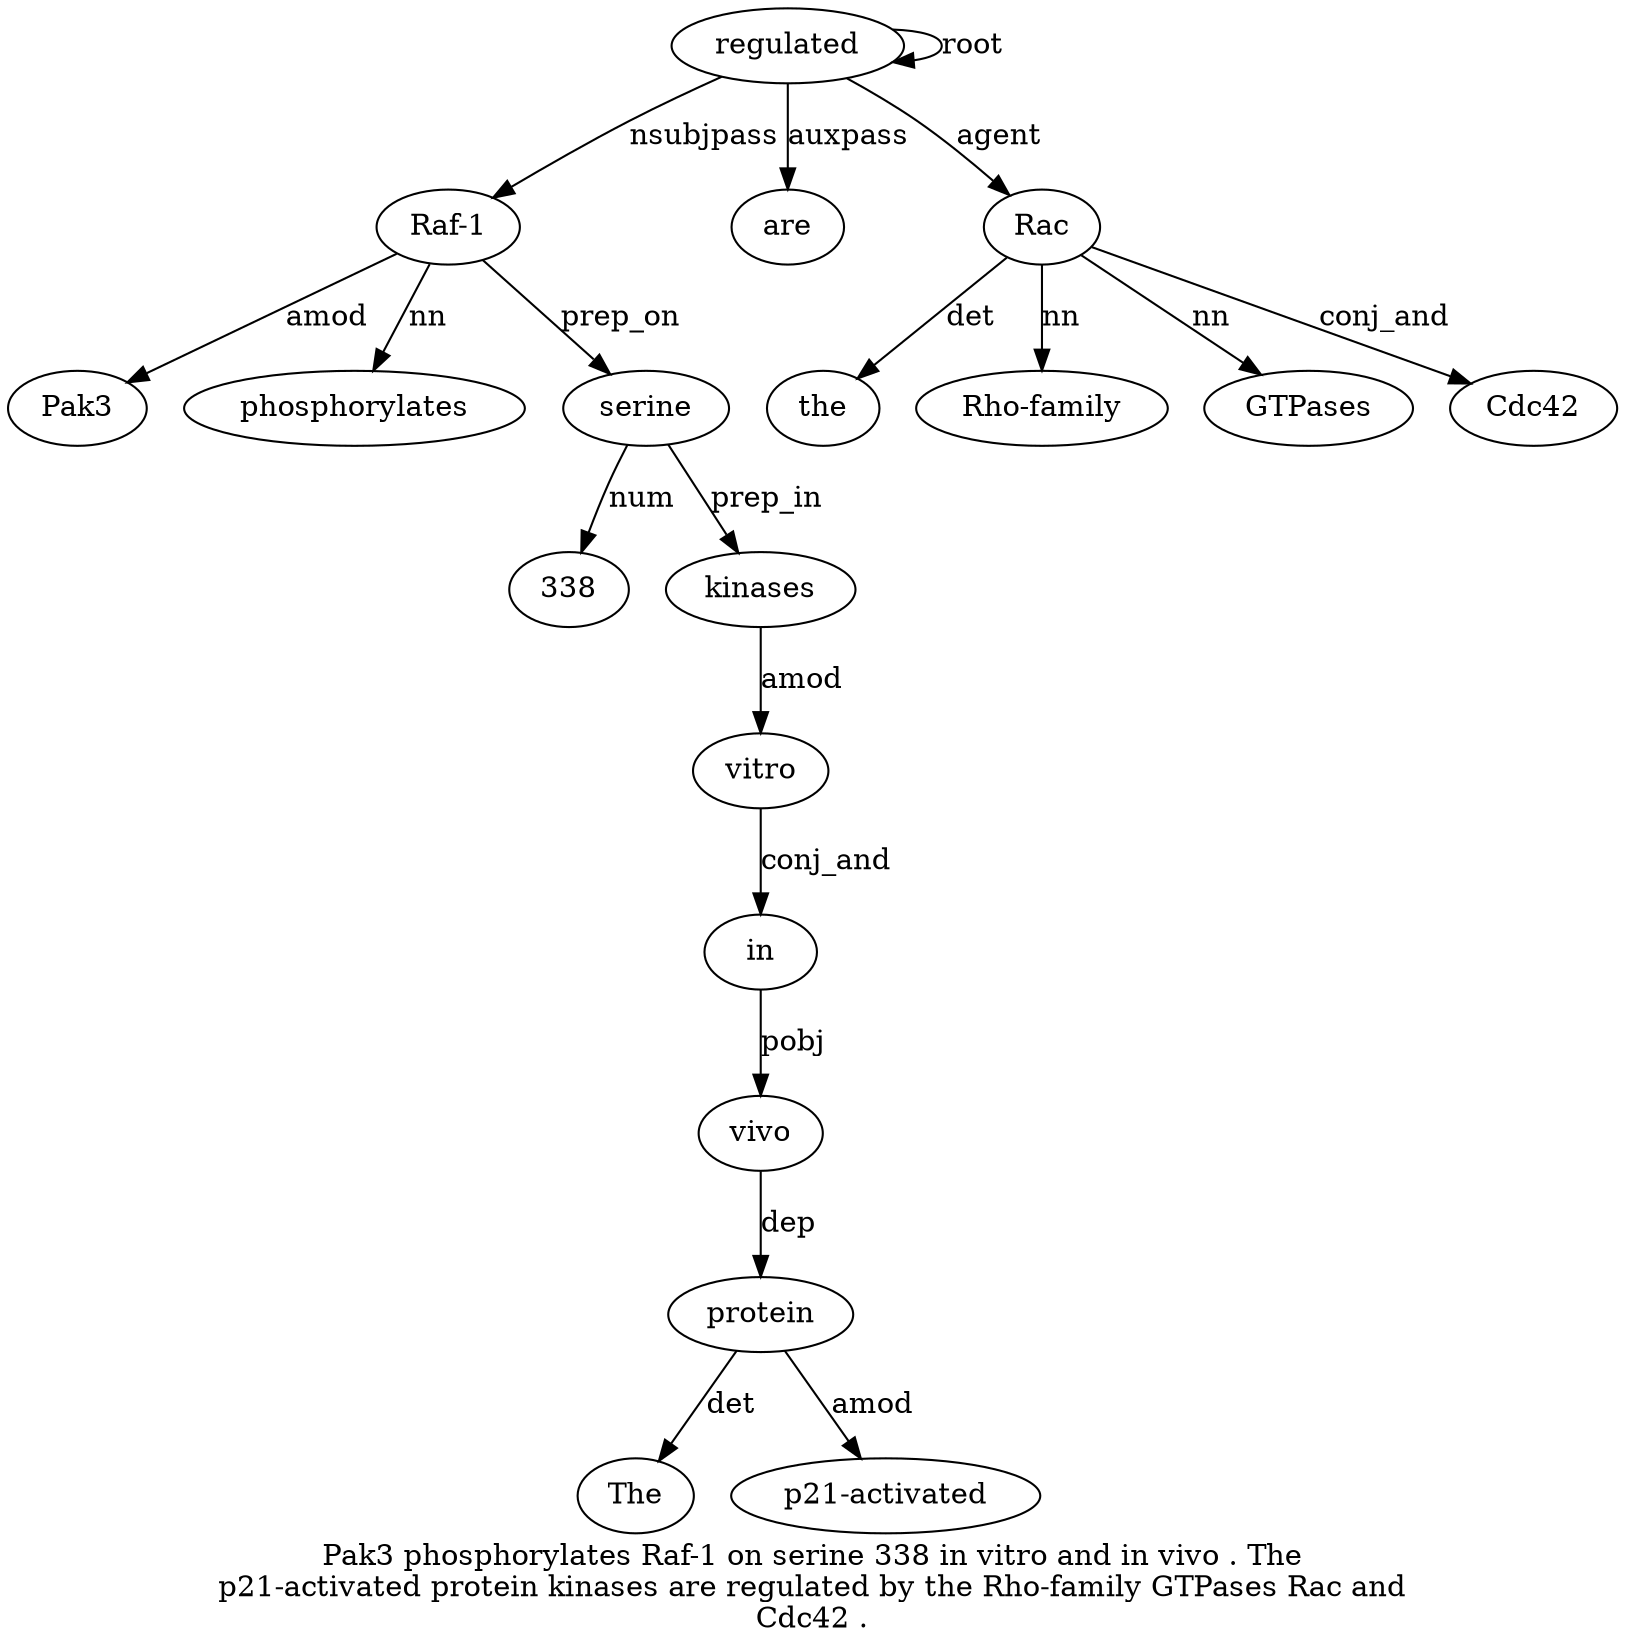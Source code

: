 digraph "Pak3 phosphorylates Raf-1 on serine 338 in vitro and in vivo . The p21-activated protein kinases are regulated by the Rho-family GTPases Rac and Cdc42 ." {
label="Pak3 phosphorylates Raf-1 on serine 338 in vitro and in vivo . The
p21-activated protein kinases are regulated by the Rho-family GTPases Rac and
Cdc42 .";
"Raf-13" [style=filled, fillcolor=white, label="Raf-1"];
Pak31 [style=filled, fillcolor=white, label=Pak3];
"Raf-13" -> Pak31  [label=amod];
phosphorylates2 [style=filled, fillcolor=white, label=phosphorylates];
"Raf-13" -> phosphorylates2  [label=nn];
regulated18 [style=filled, fillcolor=white, label=regulated];
regulated18 -> "Raf-13"  [label=nsubjpass];
serine5 [style=filled, fillcolor=white, label=serine];
"Raf-13" -> serine5  [label=prep_on];
3386 [style=filled, fillcolor=white, label=338];
serine5 -> 3386  [label=num];
kinases16 [style=filled, fillcolor=white, label=kinases];
vitro8 [style=filled, fillcolor=white, label=vitro];
kinases16 -> vitro8  [label=amod];
in10 [style=filled, fillcolor=white, label=in];
vitro8 -> in10  [label=conj_and];
vivo11 [style=filled, fillcolor=white, label=vivo];
in10 -> vivo11  [label=pobj];
protein15 [style=filled, fillcolor=white, label=protein];
The13 [style=filled, fillcolor=white, label=The];
protein15 -> The13  [label=det];
"p21-activated4" [style=filled, fillcolor=white, label="p21-activated"];
protein15 -> "p21-activated4"  [label=amod];
vivo11 -> protein15  [label=dep];
serine5 -> kinases16  [label=prep_in];
are17 [style=filled, fillcolor=white, label=are];
regulated18 -> are17  [label=auxpass];
regulated18 -> regulated18  [label=root];
Rac23 [style=filled, fillcolor=white, label=Rac];
the20 [style=filled, fillcolor=white, label=the];
Rac23 -> the20  [label=det];
"Rho-family21" [style=filled, fillcolor=white, label="Rho-family"];
Rac23 -> "Rho-family21"  [label=nn];
GTPases22 [style=filled, fillcolor=white, label=GTPases];
Rac23 -> GTPases22  [label=nn];
regulated18 -> Rac23  [label=agent];
Cdc4225 [style=filled, fillcolor=white, label=Cdc42];
Rac23 -> Cdc4225  [label=conj_and];
}
